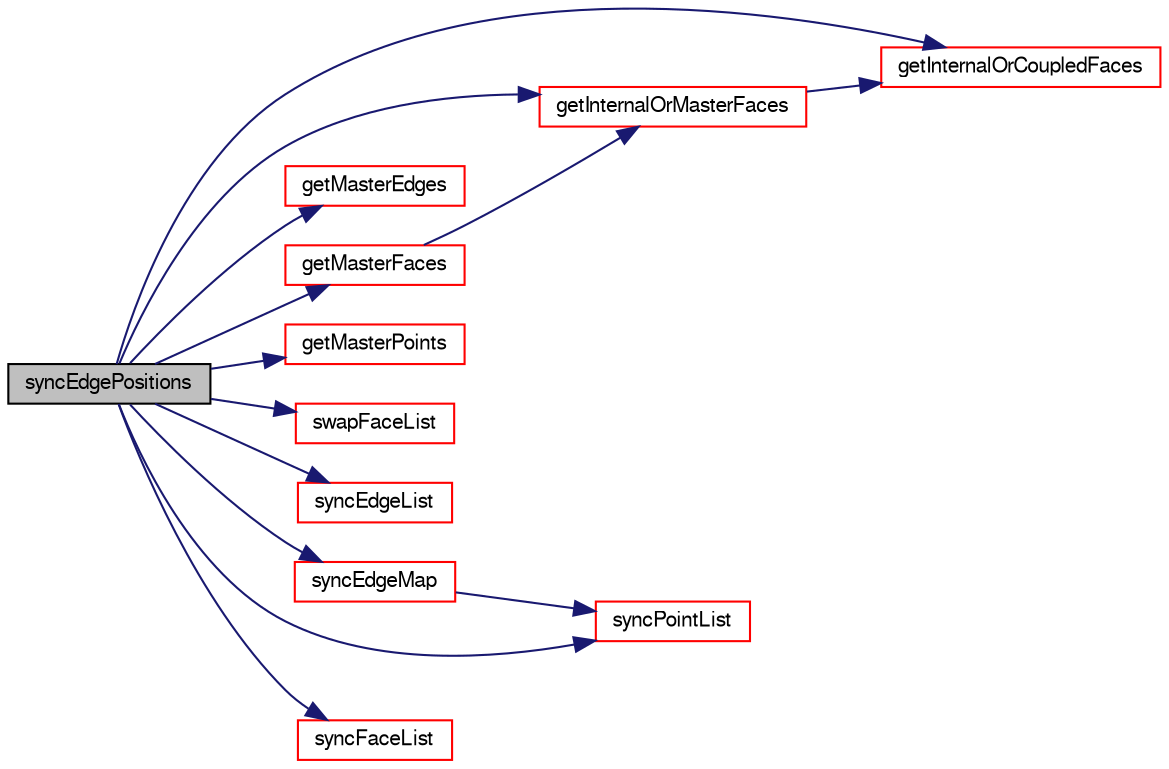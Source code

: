 digraph "syncEdgePositions"
{
  bgcolor="transparent";
  edge [fontname="FreeSans",fontsize="10",labelfontname="FreeSans",labelfontsize="10"];
  node [fontname="FreeSans",fontsize="10",shape=record];
  rankdir="LR";
  Node9164 [label="syncEdgePositions",height=0.2,width=0.4,color="black", fillcolor="grey75", style="filled", fontcolor="black"];
  Node9164 -> Node9165 [color="midnightblue",fontsize="10",style="solid",fontname="FreeSans"];
  Node9165 [label="getInternalOrCoupledFaces",height=0.2,width=0.4,color="red",URL="$a27502.html#a8fd72dca30a47f2a04181c7be9a8ce84",tooltip="Get per face whether it is internal or coupled. "];
  Node9164 -> Node9177 [color="midnightblue",fontsize="10",style="solid",fontname="FreeSans"];
  Node9177 [label="getInternalOrMasterFaces",height=0.2,width=0.4,color="red",URL="$a27502.html#a974774e844482a638469208c3e1d93b2",tooltip="Get per face whether it is internal or a master of a. "];
  Node9177 -> Node9165 [color="midnightblue",fontsize="10",style="solid",fontname="FreeSans"];
  Node9164 -> Node9178 [color="midnightblue",fontsize="10",style="solid",fontname="FreeSans"];
  Node9178 [label="getMasterEdges",height=0.2,width=0.4,color="red",URL="$a27502.html#a96d0f41e2ad80738744f967818ff34a2",tooltip="Get per edge whether it is uncoupled or a master of a. "];
  Node9164 -> Node9185 [color="midnightblue",fontsize="10",style="solid",fontname="FreeSans"];
  Node9185 [label="getMasterFaces",height=0.2,width=0.4,color="red",URL="$a27502.html#a46e7fd91866d97d6f21c35b1a892f0c4",tooltip="Get per face whether it is uncoupled or a master of a. "];
  Node9185 -> Node9177 [color="midnightblue",fontsize="10",style="solid",fontname="FreeSans"];
  Node9164 -> Node9187 [color="midnightblue",fontsize="10",style="solid",fontname="FreeSans"];
  Node9187 [label="getMasterPoints",height=0.2,width=0.4,color="red",URL="$a27502.html#a38f15a35a2b2379333eee9b98b9a1e67",tooltip="Get per point whether it is uncoupled or a master of a. "];
  Node9164 -> Node9189 [color="midnightblue",fontsize="10",style="solid",fontname="FreeSans"];
  Node9189 [label="swapFaceList",height=0.2,width=0.4,color="red",URL="$a27502.html#a0a2ccad77335dc7f9439d3933cf109e0",tooltip="Swap coupled face values. "];
  Node9164 -> Node9549 [color="midnightblue",fontsize="10",style="solid",fontname="FreeSans"];
  Node9549 [label="syncEdgeList",height=0.2,width=0.4,color="red",URL="$a27502.html#a5ed3e64d2ef89e3823674727ea1b3d58",tooltip="Synchronize values on all mesh edges. "];
  Node9164 -> Node9544 [color="midnightblue",fontsize="10",style="solid",fontname="FreeSans"];
  Node9544 [label="syncEdgeMap",height=0.2,width=0.4,color="red",URL="$a27502.html#a154ac086463b8d7a0eed8c4539d3ab73",tooltip="Synchronize values on selected edges. "];
  Node9544 -> Node9547 [color="midnightblue",fontsize="10",style="solid",fontname="FreeSans"];
  Node9547 [label="syncPointList",height=0.2,width=0.4,color="red",URL="$a27502.html#a197ed77a9101bdfb37253bd3f507c017",tooltip="Synchronize values on all mesh points. "];
  Node9164 -> Node9303 [color="midnightblue",fontsize="10",style="solid",fontname="FreeSans"];
  Node9303 [label="syncFaceList",height=0.2,width=0.4,color="red",URL="$a27502.html#abed40ebf1b90b365509600f5e7b004b7",tooltip="Synchronize values on all mesh faces. "];
  Node9164 -> Node9547 [color="midnightblue",fontsize="10",style="solid",fontname="FreeSans"];
}
